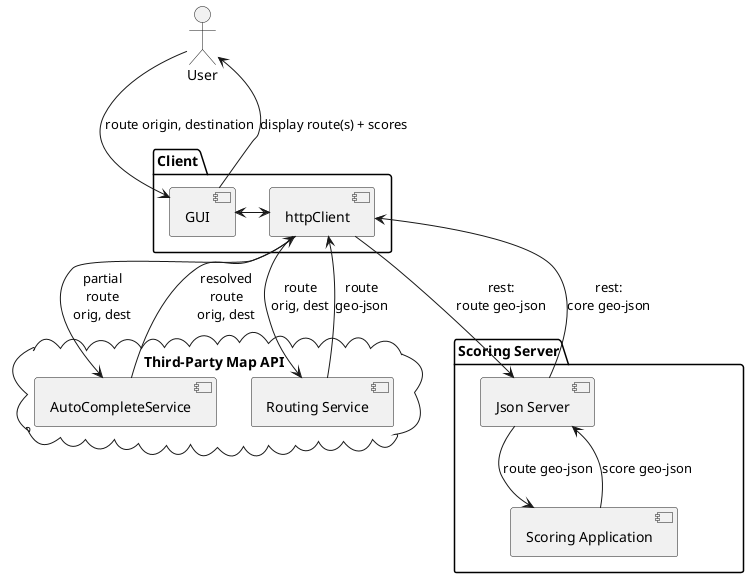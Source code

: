 @startuml
/'
    package
    node
    folder
    frame
    cloud
    database
'/

actor User

package "Client" {
  [GUI] <-> [httpClient]
}

/'
node "Other Groups" {
  FTP - [Second Component]
  [First Component] --> FTP
} 
'/

'skinparam linetype ortho
'skinparam linetype polyline

cloud "Third-Party Map API" {
  [AutoCompleteService]
/'
}

cloud {
'/
  [Routing Service]
}


package "Scoring Server" {
  ' database "FileSystem"
  [Scoring Application]
  [Json Server]
}

[User] --> [GUI] : route origin, destination
[User] <-- [GUI] : display route(s) + scores
[httpClient] --> [AutoCompleteService] : partial\nroute\norig, dest
[httpClient] <-- [AutoCompleteService] : resolved\nroute\norig, dest
[httpClient] --> [Routing Service] : route\norig, dest
[httpClient] <-- [Routing Service] : route\ngeo-json

[httpClient] --> [Json Server] : rest:\nroute geo-json
[httpClient] <-- [Json Server] : rest:\ncore geo-json

' scoring server
/'
[Json Server] --> [FileSystem] : route geo-json
[Json Server] <-- [FileSystem] : score geo-json

FileSystem --> [Scoring Application] : route geo-json
FileSystem <-- [Scoring Application] : score geo-json
'/
[Json Server] --> [Scoring Application] : route geo-json
[Json Server] <-- [Scoring Application] : score geo-json


@enduml

